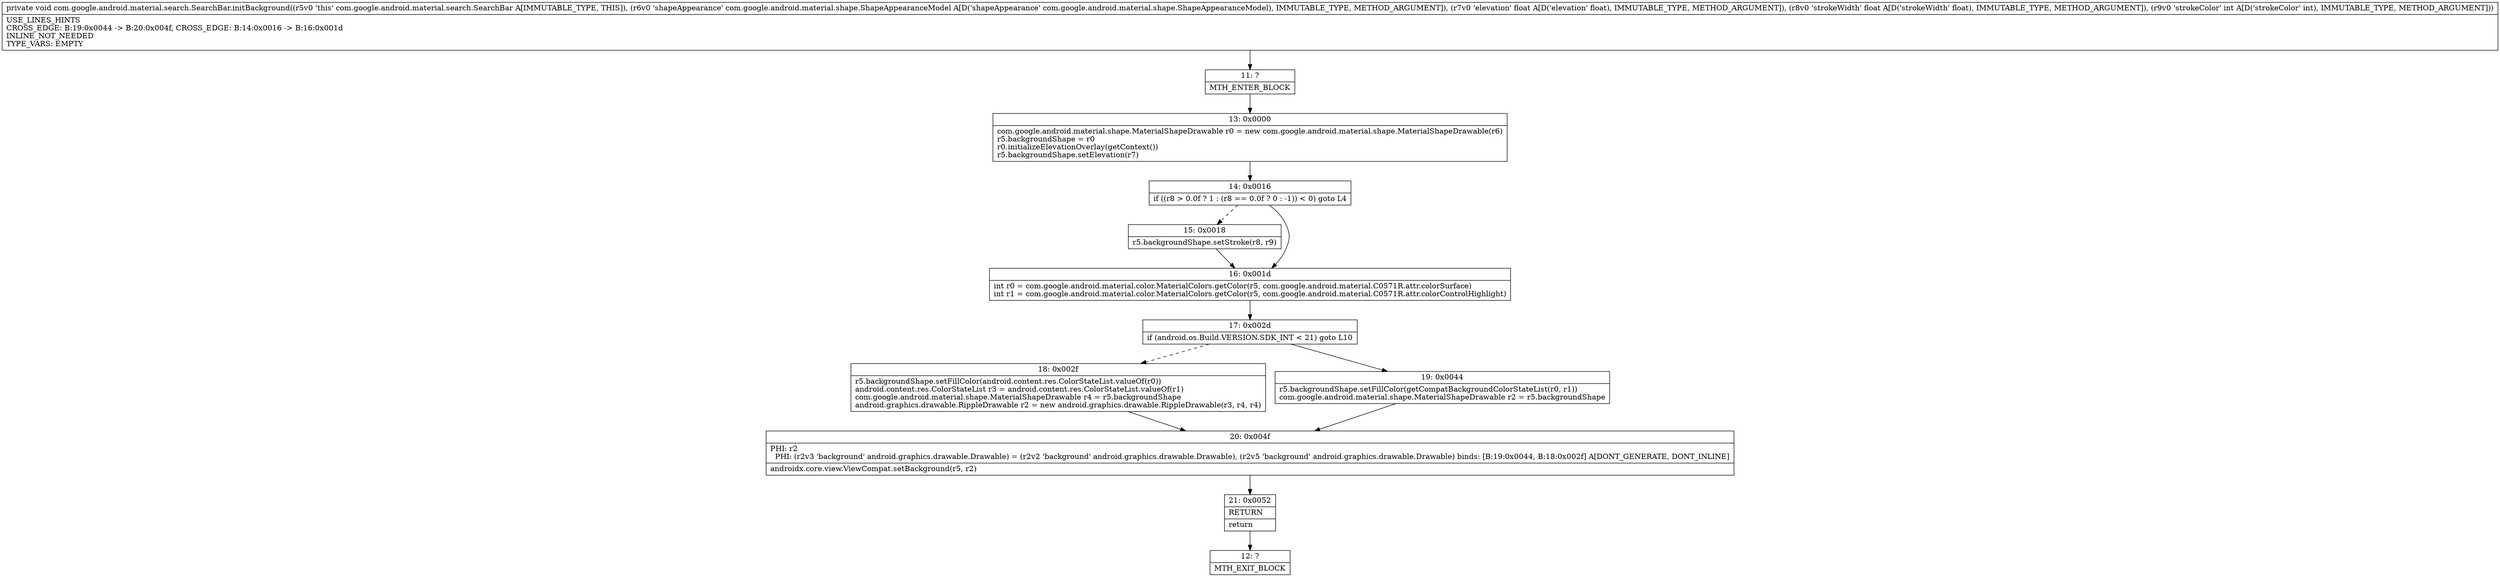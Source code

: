 digraph "CFG forcom.google.android.material.search.SearchBar.initBackground(Lcom\/google\/android\/material\/shape\/ShapeAppearanceModel;FFI)V" {
Node_11 [shape=record,label="{11\:\ ?|MTH_ENTER_BLOCK\l}"];
Node_13 [shape=record,label="{13\:\ 0x0000|com.google.android.material.shape.MaterialShapeDrawable r0 = new com.google.android.material.shape.MaterialShapeDrawable(r6)\lr5.backgroundShape = r0\lr0.initializeElevationOverlay(getContext())\lr5.backgroundShape.setElevation(r7)\l}"];
Node_14 [shape=record,label="{14\:\ 0x0016|if ((r8 \> 0.0f ? 1 : (r8 == 0.0f ? 0 : \-1)) \< 0) goto L4\l}"];
Node_15 [shape=record,label="{15\:\ 0x0018|r5.backgroundShape.setStroke(r8, r9)\l}"];
Node_16 [shape=record,label="{16\:\ 0x001d|int r0 = com.google.android.material.color.MaterialColors.getColor(r5, com.google.android.material.C0571R.attr.colorSurface)\lint r1 = com.google.android.material.color.MaterialColors.getColor(r5, com.google.android.material.C0571R.attr.colorControlHighlight)\l}"];
Node_17 [shape=record,label="{17\:\ 0x002d|if (android.os.Build.VERSION.SDK_INT \< 21) goto L10\l}"];
Node_18 [shape=record,label="{18\:\ 0x002f|r5.backgroundShape.setFillColor(android.content.res.ColorStateList.valueOf(r0))\landroid.content.res.ColorStateList r3 = android.content.res.ColorStateList.valueOf(r1)\lcom.google.android.material.shape.MaterialShapeDrawable r4 = r5.backgroundShape\landroid.graphics.drawable.RippleDrawable r2 = new android.graphics.drawable.RippleDrawable(r3, r4, r4)\l}"];
Node_20 [shape=record,label="{20\:\ 0x004f|PHI: r2 \l  PHI: (r2v3 'background' android.graphics.drawable.Drawable) = (r2v2 'background' android.graphics.drawable.Drawable), (r2v5 'background' android.graphics.drawable.Drawable) binds: [B:19:0x0044, B:18:0x002f] A[DONT_GENERATE, DONT_INLINE]\l|androidx.core.view.ViewCompat.setBackground(r5, r2)\l}"];
Node_21 [shape=record,label="{21\:\ 0x0052|RETURN\l|return\l}"];
Node_12 [shape=record,label="{12\:\ ?|MTH_EXIT_BLOCK\l}"];
Node_19 [shape=record,label="{19\:\ 0x0044|r5.backgroundShape.setFillColor(getCompatBackgroundColorStateList(r0, r1))\lcom.google.android.material.shape.MaterialShapeDrawable r2 = r5.backgroundShape\l}"];
MethodNode[shape=record,label="{private void com.google.android.material.search.SearchBar.initBackground((r5v0 'this' com.google.android.material.search.SearchBar A[IMMUTABLE_TYPE, THIS]), (r6v0 'shapeAppearance' com.google.android.material.shape.ShapeAppearanceModel A[D('shapeAppearance' com.google.android.material.shape.ShapeAppearanceModel), IMMUTABLE_TYPE, METHOD_ARGUMENT]), (r7v0 'elevation' float A[D('elevation' float), IMMUTABLE_TYPE, METHOD_ARGUMENT]), (r8v0 'strokeWidth' float A[D('strokeWidth' float), IMMUTABLE_TYPE, METHOD_ARGUMENT]), (r9v0 'strokeColor' int A[D('strokeColor' int), IMMUTABLE_TYPE, METHOD_ARGUMENT]))  | USE_LINES_HINTS\lCROSS_EDGE: B:19:0x0044 \-\> B:20:0x004f, CROSS_EDGE: B:14:0x0016 \-\> B:16:0x001d\lINLINE_NOT_NEEDED\lTYPE_VARS: EMPTY\l}"];
MethodNode -> Node_11;Node_11 -> Node_13;
Node_13 -> Node_14;
Node_14 -> Node_15[style=dashed];
Node_14 -> Node_16;
Node_15 -> Node_16;
Node_16 -> Node_17;
Node_17 -> Node_18[style=dashed];
Node_17 -> Node_19;
Node_18 -> Node_20;
Node_20 -> Node_21;
Node_21 -> Node_12;
Node_19 -> Node_20;
}

